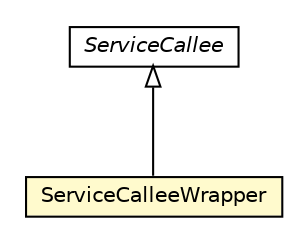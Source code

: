 #!/usr/local/bin/dot
#
# Class diagram 
# Generated by UMLGraph version R5_6-24-gf6e263 (http://www.umlgraph.org/)
#

digraph G {
	edge [fontname="Helvetica",fontsize=10,labelfontname="Helvetica",labelfontsize=10];
	node [fontname="Helvetica",fontsize=10,shape=plaintext];
	nodesep=0.25;
	ranksep=0.5;
	// org.universAAL.middleware.service.ServiceCallee
	c337976 [label=<<table title="org.universAAL.middleware.service.ServiceCallee" border="0" cellborder="1" cellspacing="0" cellpadding="2" port="p" href="../../service/ServiceCallee.html">
		<tr><td><table border="0" cellspacing="0" cellpadding="1">
<tr><td align="center" balign="center"><font face="Helvetica-Oblique"> ServiceCallee </font></td></tr>
		</table></td></tr>
		</table>>, URL="../../service/ServiceCallee.html", fontname="Helvetica", fontcolor="black", fontsize=10.0];
	// org.universAAL.middleware.api.impl.ServiceCalleeWrapper
	c338097 [label=<<table title="org.universAAL.middleware.api.impl.ServiceCalleeWrapper" border="0" cellborder="1" cellspacing="0" cellpadding="2" port="p" bgcolor="lemonChiffon" href="./ServiceCalleeWrapper.html">
		<tr><td><table border="0" cellspacing="0" cellpadding="1">
<tr><td align="center" balign="center"> ServiceCalleeWrapper </td></tr>
		</table></td></tr>
		</table>>, URL="./ServiceCalleeWrapper.html", fontname="Helvetica", fontcolor="black", fontsize=10.0];
	//org.universAAL.middleware.api.impl.ServiceCalleeWrapper extends org.universAAL.middleware.service.ServiceCallee
	c337976:p -> c338097:p [dir=back,arrowtail=empty];
}

